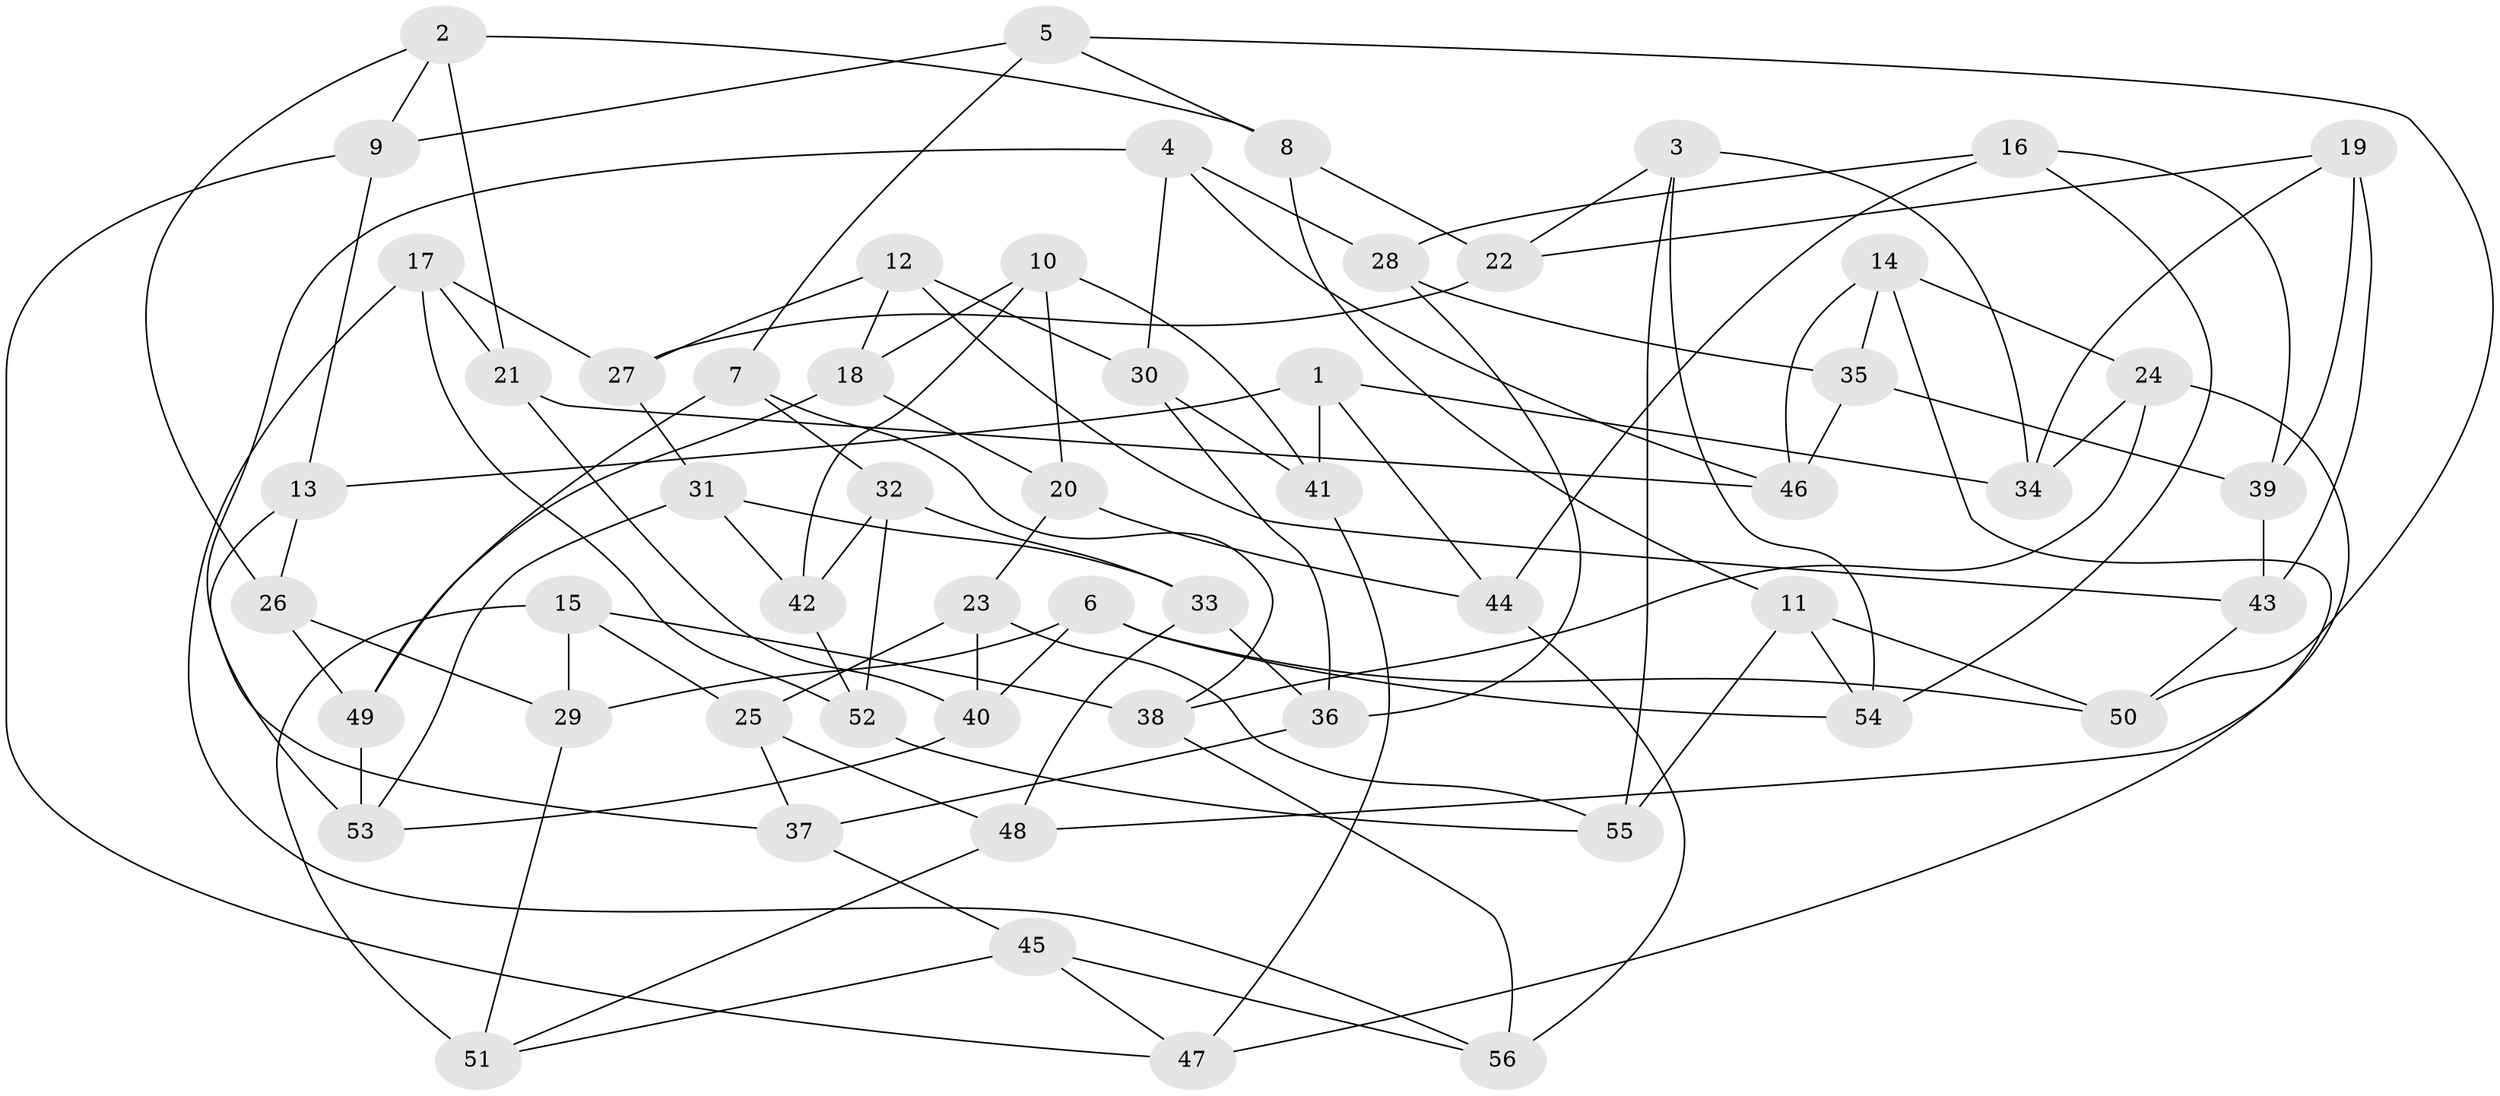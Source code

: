 // Generated by graph-tools (version 1.1) at 2025/16/03/09/25 04:16:20]
// undirected, 56 vertices, 112 edges
graph export_dot {
graph [start="1"]
  node [color=gray90,style=filled];
  1;
  2;
  3;
  4;
  5;
  6;
  7;
  8;
  9;
  10;
  11;
  12;
  13;
  14;
  15;
  16;
  17;
  18;
  19;
  20;
  21;
  22;
  23;
  24;
  25;
  26;
  27;
  28;
  29;
  30;
  31;
  32;
  33;
  34;
  35;
  36;
  37;
  38;
  39;
  40;
  41;
  42;
  43;
  44;
  45;
  46;
  47;
  48;
  49;
  50;
  51;
  52;
  53;
  54;
  55;
  56;
  1 -- 44;
  1 -- 13;
  1 -- 41;
  1 -- 34;
  2 -- 21;
  2 -- 9;
  2 -- 8;
  2 -- 26;
  3 -- 22;
  3 -- 55;
  3 -- 54;
  3 -- 34;
  4 -- 46;
  4 -- 28;
  4 -- 37;
  4 -- 30;
  5 -- 9;
  5 -- 50;
  5 -- 7;
  5 -- 8;
  6 -- 50;
  6 -- 29;
  6 -- 54;
  6 -- 40;
  7 -- 32;
  7 -- 49;
  7 -- 38;
  8 -- 11;
  8 -- 22;
  9 -- 47;
  9 -- 13;
  10 -- 20;
  10 -- 42;
  10 -- 41;
  10 -- 18;
  11 -- 50;
  11 -- 55;
  11 -- 54;
  12 -- 18;
  12 -- 43;
  12 -- 27;
  12 -- 30;
  13 -- 26;
  13 -- 53;
  14 -- 46;
  14 -- 24;
  14 -- 47;
  14 -- 35;
  15 -- 29;
  15 -- 25;
  15 -- 38;
  15 -- 51;
  16 -- 39;
  16 -- 28;
  16 -- 54;
  16 -- 44;
  17 -- 21;
  17 -- 52;
  17 -- 56;
  17 -- 27;
  18 -- 49;
  18 -- 20;
  19 -- 34;
  19 -- 39;
  19 -- 43;
  19 -- 22;
  20 -- 23;
  20 -- 44;
  21 -- 40;
  21 -- 46;
  22 -- 27;
  23 -- 55;
  23 -- 40;
  23 -- 25;
  24 -- 38;
  24 -- 48;
  24 -- 34;
  25 -- 48;
  25 -- 37;
  26 -- 49;
  26 -- 29;
  27 -- 31;
  28 -- 35;
  28 -- 36;
  29 -- 51;
  30 -- 36;
  30 -- 41;
  31 -- 42;
  31 -- 53;
  31 -- 33;
  32 -- 52;
  32 -- 33;
  32 -- 42;
  33 -- 48;
  33 -- 36;
  35 -- 39;
  35 -- 46;
  36 -- 37;
  37 -- 45;
  38 -- 56;
  39 -- 43;
  40 -- 53;
  41 -- 47;
  42 -- 52;
  43 -- 50;
  44 -- 56;
  45 -- 51;
  45 -- 56;
  45 -- 47;
  48 -- 51;
  49 -- 53;
  52 -- 55;
}
